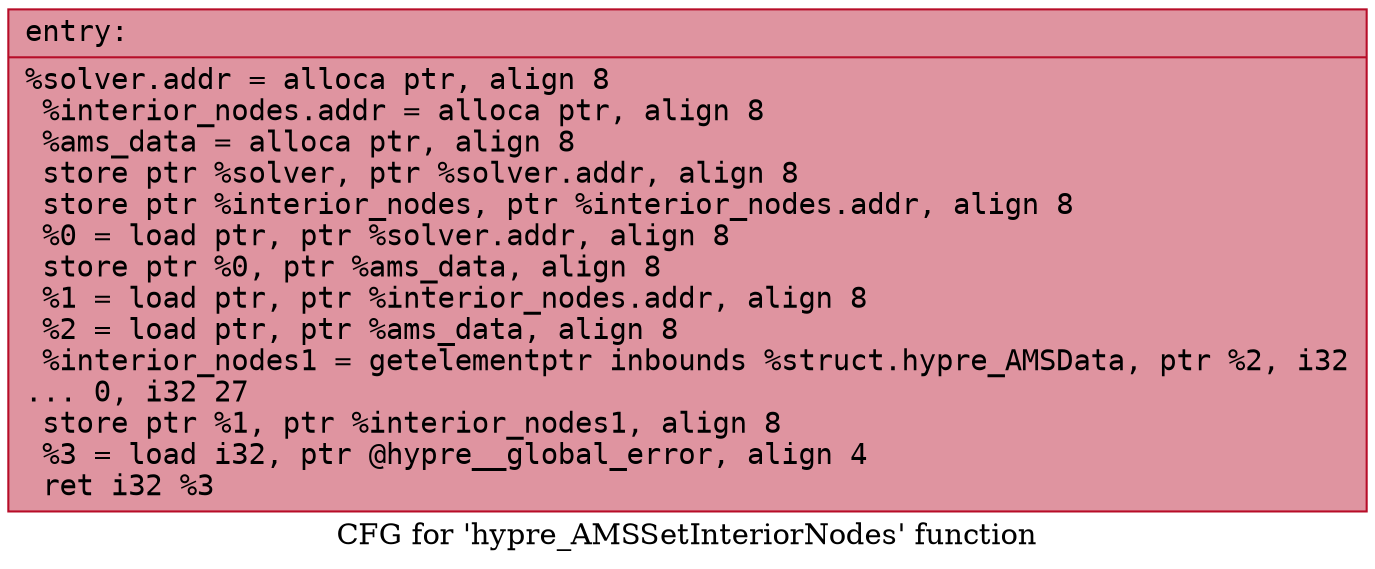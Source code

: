 digraph "CFG for 'hypre_AMSSetInteriorNodes' function" {
	label="CFG for 'hypre_AMSSetInteriorNodes' function";

	Node0x56058d798d30 [shape=record,color="#b70d28ff", style=filled, fillcolor="#b70d2870" fontname="Courier",label="{entry:\l|  %solver.addr = alloca ptr, align 8\l  %interior_nodes.addr = alloca ptr, align 8\l  %ams_data = alloca ptr, align 8\l  store ptr %solver, ptr %solver.addr, align 8\l  store ptr %interior_nodes, ptr %interior_nodes.addr, align 8\l  %0 = load ptr, ptr %solver.addr, align 8\l  store ptr %0, ptr %ams_data, align 8\l  %1 = load ptr, ptr %interior_nodes.addr, align 8\l  %2 = load ptr, ptr %ams_data, align 8\l  %interior_nodes1 = getelementptr inbounds %struct.hypre_AMSData, ptr %2, i32\l... 0, i32 27\l  store ptr %1, ptr %interior_nodes1, align 8\l  %3 = load i32, ptr @hypre__global_error, align 4\l  ret i32 %3\l}"];
}
